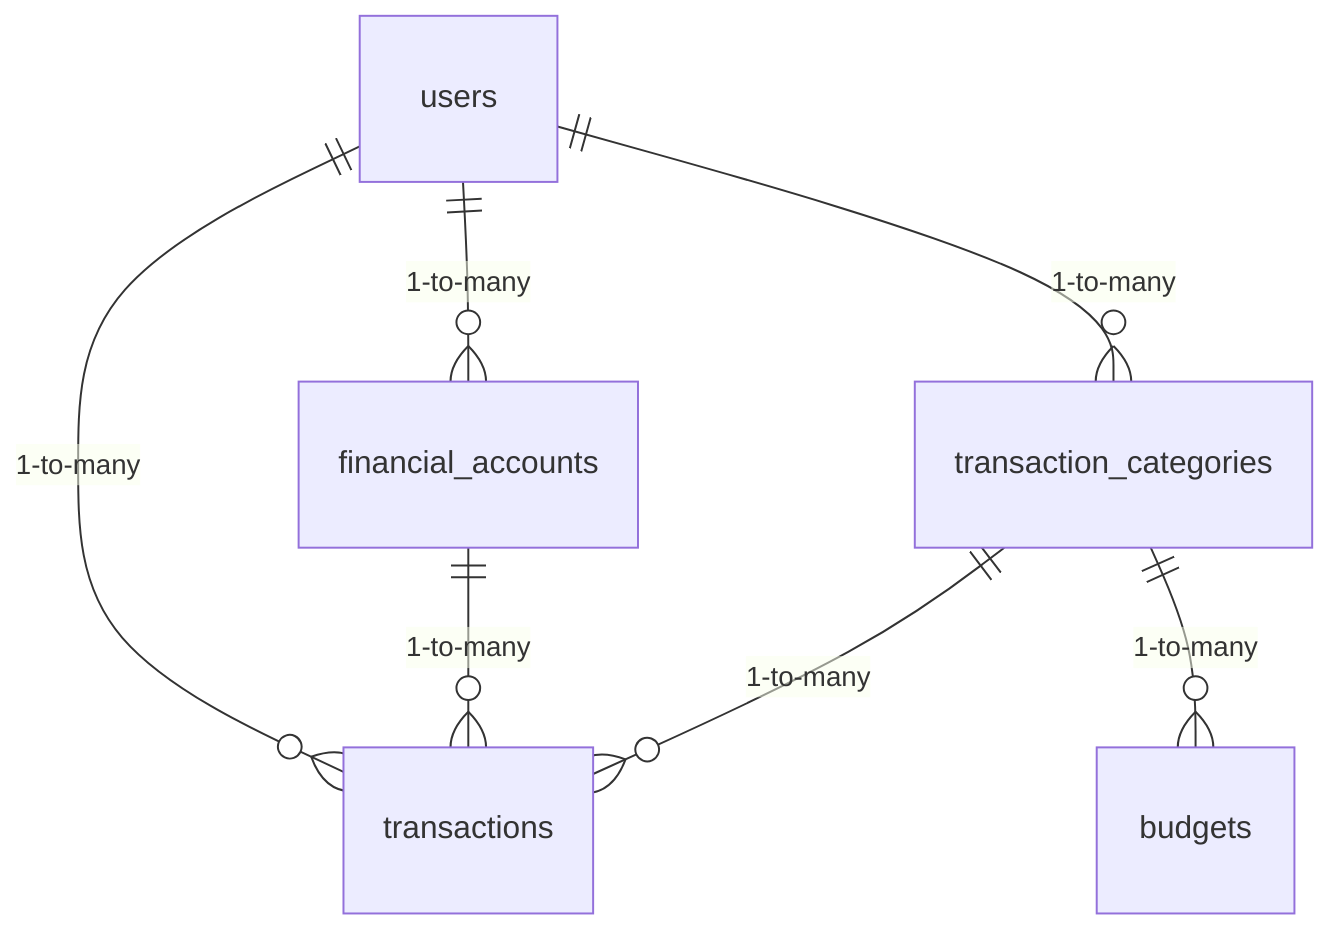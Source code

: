 erDiagram
    users ||--o{ financial_accounts : "1-to-many"
    users ||--o{ transactions : "1-to-many"
    users ||--o{ transaction_categories : "1-to-many"
    financial_accounts ||--o{ transactions : "1-to-many"
    transaction_categories ||--o{ transactions : "1-to-many"
    transaction_categories ||--o{ budgets : "1-to-many"